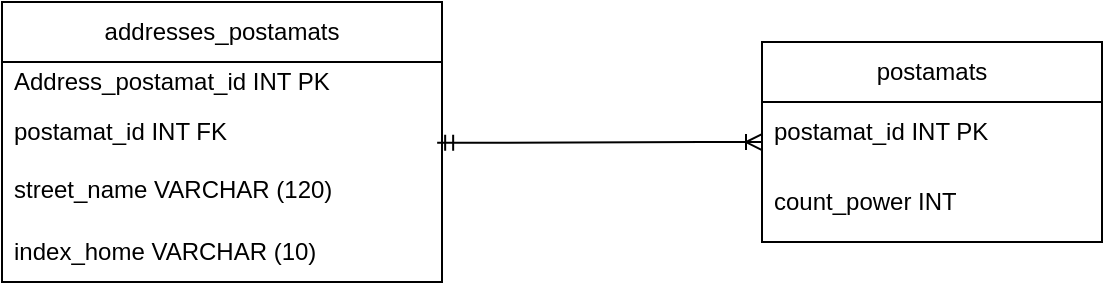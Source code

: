 <mxfile version="24.8.9">
  <diagram name="Страница — 1" id="viV74ASEPqNtf4iGzHOS">
    <mxGraphModel dx="992" dy="506" grid="1" gridSize="10" guides="1" tooltips="1" connect="1" arrows="1" fold="1" page="1" pageScale="1" pageWidth="827" pageHeight="1169" math="0" shadow="0">
      <root>
        <mxCell id="0" />
        <mxCell id="1" parent="0" />
        <mxCell id="6hY-s0gXz1U7FFYDXMv2-3" value="postamats" style="swimlane;fontStyle=0;childLayout=stackLayout;horizontal=1;startSize=30;horizontalStack=0;resizeParent=1;resizeParentMax=0;resizeLast=0;collapsible=1;marginBottom=0;whiteSpace=wrap;html=1;" vertex="1" parent="1">
          <mxGeometry x="510" y="440" width="170" height="100" as="geometry">
            <mxRectangle x="414" y="215" width="100" height="30" as="alternateBounds" />
          </mxGeometry>
        </mxCell>
        <mxCell id="6hY-s0gXz1U7FFYDXMv2-4" value="postamat_id INT PK" style="text;strokeColor=none;fillColor=none;align=left;verticalAlign=middle;spacingLeft=4;spacingRight=4;overflow=hidden;points=[[0,0.5],[1,0.5]];portConstraint=eastwest;rotatable=0;whiteSpace=wrap;html=1;" vertex="1" parent="6hY-s0gXz1U7FFYDXMv2-3">
          <mxGeometry y="30" width="170" height="30" as="geometry" />
        </mxCell>
        <mxCell id="6hY-s0gXz1U7FFYDXMv2-5" value="count_power INT" style="text;strokeColor=none;fillColor=none;align=left;verticalAlign=middle;spacingLeft=4;spacingRight=4;overflow=hidden;points=[[0,0.5],[1,0.5]];portConstraint=eastwest;rotatable=0;whiteSpace=wrap;html=1;" vertex="1" parent="6hY-s0gXz1U7FFYDXMv2-3">
          <mxGeometry y="60" width="170" height="40" as="geometry" />
        </mxCell>
        <mxCell id="6hY-s0gXz1U7FFYDXMv2-8" value="addresses_postamats" style="swimlane;fontStyle=0;childLayout=stackLayout;horizontal=1;startSize=30;horizontalStack=0;resizeParent=1;resizeParentMax=0;resizeLast=0;collapsible=1;marginBottom=0;whiteSpace=wrap;html=1;" vertex="1" parent="1">
          <mxGeometry x="130" y="420" width="220" height="140" as="geometry">
            <mxRectangle x="40" y="190" width="160" height="30" as="alternateBounds" />
          </mxGeometry>
        </mxCell>
        <mxCell id="6hY-s0gXz1U7FFYDXMv2-9" value="Address_postamat_id INT PK" style="text;strokeColor=none;fillColor=none;align=left;verticalAlign=middle;spacingLeft=4;spacingRight=4;overflow=hidden;points=[[0,0.5],[1,0.5]];portConstraint=eastwest;rotatable=0;whiteSpace=wrap;html=1;" vertex="1" parent="6hY-s0gXz1U7FFYDXMv2-8">
          <mxGeometry y="30" width="220" height="20" as="geometry" />
        </mxCell>
        <mxCell id="6hY-s0gXz1U7FFYDXMv2-10" value="postamat_id INT FK" style="text;strokeColor=none;fillColor=none;align=left;verticalAlign=middle;spacingLeft=4;spacingRight=4;overflow=hidden;points=[[0,0.5],[1,0.5]];portConstraint=eastwest;rotatable=0;whiteSpace=wrap;html=1;" vertex="1" parent="6hY-s0gXz1U7FFYDXMv2-8">
          <mxGeometry y="50" width="220" height="30" as="geometry" />
        </mxCell>
        <mxCell id="6hY-s0gXz1U7FFYDXMv2-24" value="street_name VARCHAR (120)" style="text;strokeColor=none;fillColor=none;spacingLeft=4;spacingRight=4;overflow=hidden;rotatable=0;points=[[0,0.5],[1,0.5]];portConstraint=eastwest;fontSize=12;whiteSpace=wrap;html=1;" vertex="1" parent="6hY-s0gXz1U7FFYDXMv2-8">
          <mxGeometry y="80" width="220" height="30" as="geometry" />
        </mxCell>
        <mxCell id="6hY-s0gXz1U7FFYDXMv2-11" value="&lt;div&gt;&lt;span style=&quot;background-color: initial;&quot;&gt;index_home VARCHAR (10)&lt;/span&gt;&lt;/div&gt;" style="text;strokeColor=none;fillColor=none;align=left;verticalAlign=middle;spacingLeft=4;spacingRight=4;overflow=hidden;points=[[0,0.5],[1,0.5]];portConstraint=eastwest;rotatable=0;whiteSpace=wrap;html=1;" vertex="1" parent="6hY-s0gXz1U7FFYDXMv2-8">
          <mxGeometry y="110" width="220" height="30" as="geometry" />
        </mxCell>
        <mxCell id="6hY-s0gXz1U7FFYDXMv2-48" value="" style="edgeStyle=entityRelationEdgeStyle;fontSize=12;html=1;endArrow=ERoneToMany;startArrow=ERmandOne;rounded=0;exitX=0.989;exitY=0.678;exitDx=0;exitDy=0;exitPerimeter=0;entryX=0;entryY=0.667;entryDx=0;entryDy=0;entryPerimeter=0;" edge="1" parent="1" source="6hY-s0gXz1U7FFYDXMv2-10" target="6hY-s0gXz1U7FFYDXMv2-4">
          <mxGeometry width="100" height="100" relative="1" as="geometry">
            <mxPoint x="280" y="450" as="sourcePoint" />
            <mxPoint x="390" y="390" as="targetPoint" />
          </mxGeometry>
        </mxCell>
      </root>
    </mxGraphModel>
  </diagram>
</mxfile>
